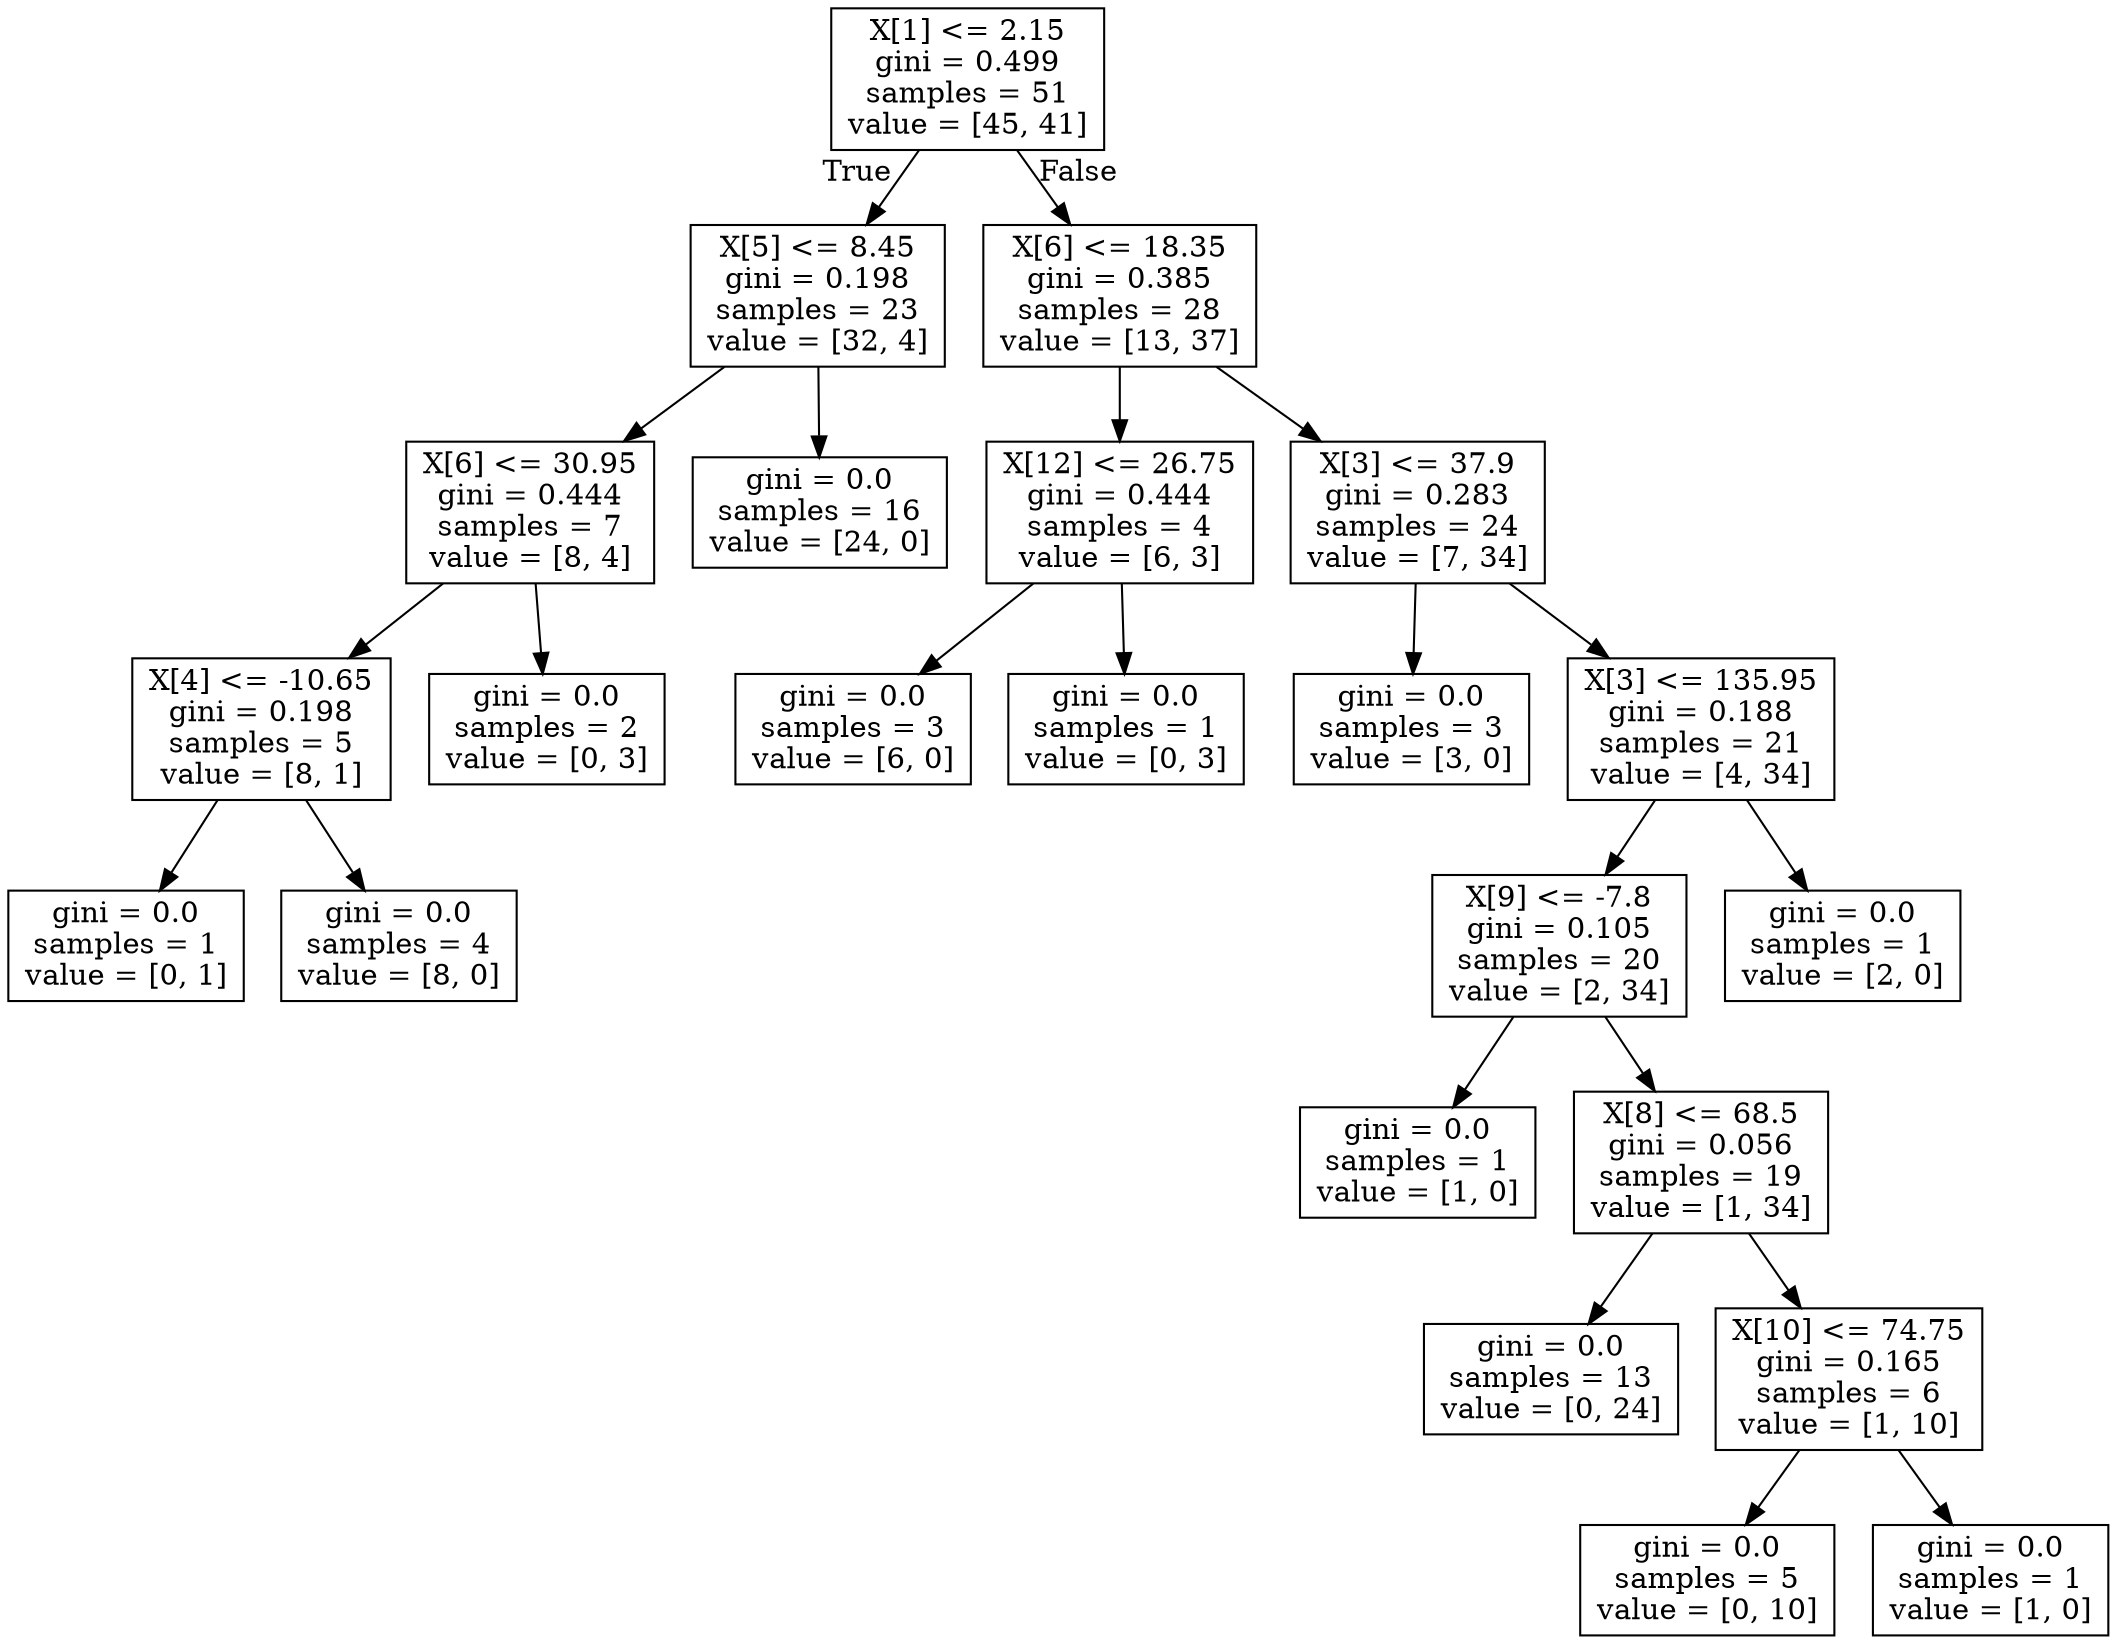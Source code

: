 digraph Tree {
node [shape=box] ;
0 [label="X[1] <= 2.15\ngini = 0.499\nsamples = 51\nvalue = [45, 41]"] ;
1 [label="X[5] <= 8.45\ngini = 0.198\nsamples = 23\nvalue = [32, 4]"] ;
0 -> 1 [labeldistance=2.5, labelangle=45, headlabel="True"] ;
2 [label="X[6] <= 30.95\ngini = 0.444\nsamples = 7\nvalue = [8, 4]"] ;
1 -> 2 ;
3 [label="X[4] <= -10.65\ngini = 0.198\nsamples = 5\nvalue = [8, 1]"] ;
2 -> 3 ;
4 [label="gini = 0.0\nsamples = 1\nvalue = [0, 1]"] ;
3 -> 4 ;
5 [label="gini = 0.0\nsamples = 4\nvalue = [8, 0]"] ;
3 -> 5 ;
6 [label="gini = 0.0\nsamples = 2\nvalue = [0, 3]"] ;
2 -> 6 ;
7 [label="gini = 0.0\nsamples = 16\nvalue = [24, 0]"] ;
1 -> 7 ;
8 [label="X[6] <= 18.35\ngini = 0.385\nsamples = 28\nvalue = [13, 37]"] ;
0 -> 8 [labeldistance=2.5, labelangle=-45, headlabel="False"] ;
9 [label="X[12] <= 26.75\ngini = 0.444\nsamples = 4\nvalue = [6, 3]"] ;
8 -> 9 ;
10 [label="gini = 0.0\nsamples = 3\nvalue = [6, 0]"] ;
9 -> 10 ;
11 [label="gini = 0.0\nsamples = 1\nvalue = [0, 3]"] ;
9 -> 11 ;
12 [label="X[3] <= 37.9\ngini = 0.283\nsamples = 24\nvalue = [7, 34]"] ;
8 -> 12 ;
13 [label="gini = 0.0\nsamples = 3\nvalue = [3, 0]"] ;
12 -> 13 ;
14 [label="X[3] <= 135.95\ngini = 0.188\nsamples = 21\nvalue = [4, 34]"] ;
12 -> 14 ;
15 [label="X[9] <= -7.8\ngini = 0.105\nsamples = 20\nvalue = [2, 34]"] ;
14 -> 15 ;
16 [label="gini = 0.0\nsamples = 1\nvalue = [1, 0]"] ;
15 -> 16 ;
17 [label="X[8] <= 68.5\ngini = 0.056\nsamples = 19\nvalue = [1, 34]"] ;
15 -> 17 ;
18 [label="gini = 0.0\nsamples = 13\nvalue = [0, 24]"] ;
17 -> 18 ;
19 [label="X[10] <= 74.75\ngini = 0.165\nsamples = 6\nvalue = [1, 10]"] ;
17 -> 19 ;
20 [label="gini = 0.0\nsamples = 5\nvalue = [0, 10]"] ;
19 -> 20 ;
21 [label="gini = 0.0\nsamples = 1\nvalue = [1, 0]"] ;
19 -> 21 ;
22 [label="gini = 0.0\nsamples = 1\nvalue = [2, 0]"] ;
14 -> 22 ;
}